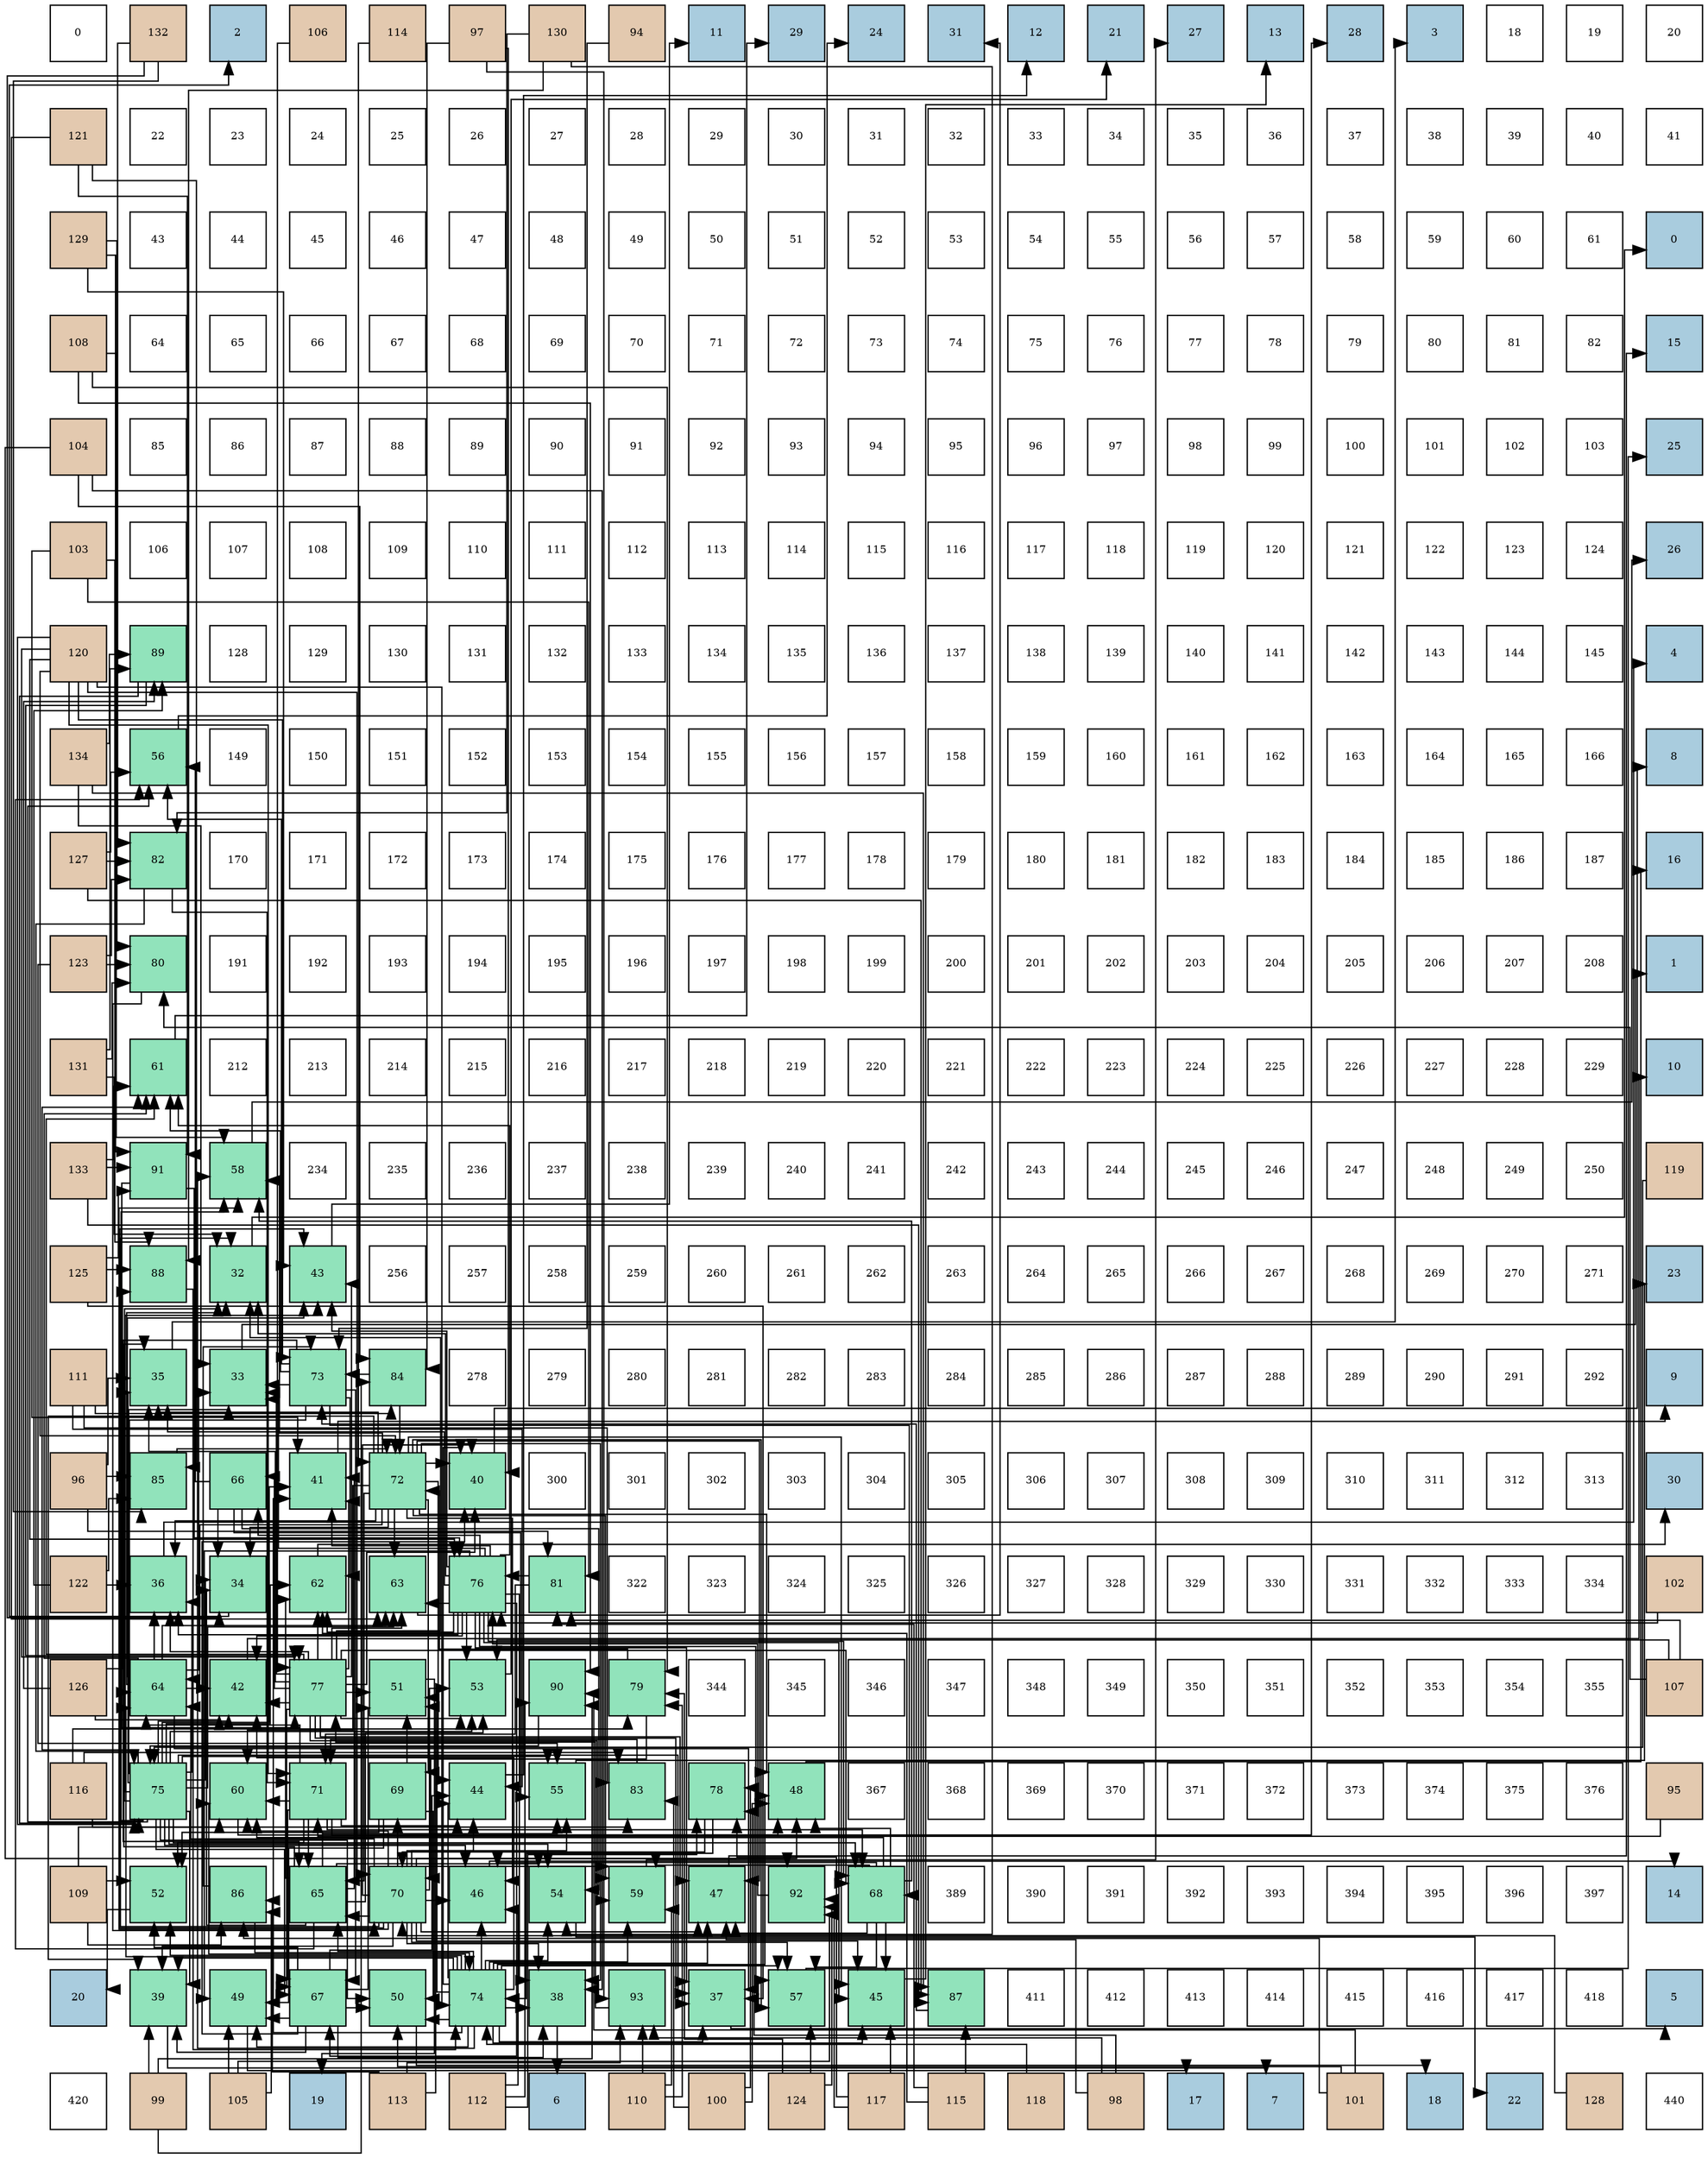 digraph layout{
 rankdir=TB;
 splines=ortho;
 node [style=filled shape=square fixedsize=true width=0.6];
0[label="0", fontsize=8, fillcolor="#ffffff"];
1[label="132", fontsize=8, fillcolor="#e3c9af"];
2[label="2", fontsize=8, fillcolor="#a9ccde"];
3[label="106", fontsize=8, fillcolor="#e3c9af"];
4[label="114", fontsize=8, fillcolor="#e3c9af"];
5[label="97", fontsize=8, fillcolor="#e3c9af"];
6[label="130", fontsize=8, fillcolor="#e3c9af"];
7[label="94", fontsize=8, fillcolor="#e3c9af"];
8[label="11", fontsize=8, fillcolor="#a9ccde"];
9[label="29", fontsize=8, fillcolor="#a9ccde"];
10[label="24", fontsize=8, fillcolor="#a9ccde"];
11[label="31", fontsize=8, fillcolor="#a9ccde"];
12[label="12", fontsize=8, fillcolor="#a9ccde"];
13[label="21", fontsize=8, fillcolor="#a9ccde"];
14[label="27", fontsize=8, fillcolor="#a9ccde"];
15[label="13", fontsize=8, fillcolor="#a9ccde"];
16[label="28", fontsize=8, fillcolor="#a9ccde"];
17[label="3", fontsize=8, fillcolor="#a9ccde"];
18[label="18", fontsize=8, fillcolor="#ffffff"];
19[label="19", fontsize=8, fillcolor="#ffffff"];
20[label="20", fontsize=8, fillcolor="#ffffff"];
21[label="121", fontsize=8, fillcolor="#e3c9af"];
22[label="22", fontsize=8, fillcolor="#ffffff"];
23[label="23", fontsize=8, fillcolor="#ffffff"];
24[label="24", fontsize=8, fillcolor="#ffffff"];
25[label="25", fontsize=8, fillcolor="#ffffff"];
26[label="26", fontsize=8, fillcolor="#ffffff"];
27[label="27", fontsize=8, fillcolor="#ffffff"];
28[label="28", fontsize=8, fillcolor="#ffffff"];
29[label="29", fontsize=8, fillcolor="#ffffff"];
30[label="30", fontsize=8, fillcolor="#ffffff"];
31[label="31", fontsize=8, fillcolor="#ffffff"];
32[label="32", fontsize=8, fillcolor="#ffffff"];
33[label="33", fontsize=8, fillcolor="#ffffff"];
34[label="34", fontsize=8, fillcolor="#ffffff"];
35[label="35", fontsize=8, fillcolor="#ffffff"];
36[label="36", fontsize=8, fillcolor="#ffffff"];
37[label="37", fontsize=8, fillcolor="#ffffff"];
38[label="38", fontsize=8, fillcolor="#ffffff"];
39[label="39", fontsize=8, fillcolor="#ffffff"];
40[label="40", fontsize=8, fillcolor="#ffffff"];
41[label="41", fontsize=8, fillcolor="#ffffff"];
42[label="129", fontsize=8, fillcolor="#e3c9af"];
43[label="43", fontsize=8, fillcolor="#ffffff"];
44[label="44", fontsize=8, fillcolor="#ffffff"];
45[label="45", fontsize=8, fillcolor="#ffffff"];
46[label="46", fontsize=8, fillcolor="#ffffff"];
47[label="47", fontsize=8, fillcolor="#ffffff"];
48[label="48", fontsize=8, fillcolor="#ffffff"];
49[label="49", fontsize=8, fillcolor="#ffffff"];
50[label="50", fontsize=8, fillcolor="#ffffff"];
51[label="51", fontsize=8, fillcolor="#ffffff"];
52[label="52", fontsize=8, fillcolor="#ffffff"];
53[label="53", fontsize=8, fillcolor="#ffffff"];
54[label="54", fontsize=8, fillcolor="#ffffff"];
55[label="55", fontsize=8, fillcolor="#ffffff"];
56[label="56", fontsize=8, fillcolor="#ffffff"];
57[label="57", fontsize=8, fillcolor="#ffffff"];
58[label="58", fontsize=8, fillcolor="#ffffff"];
59[label="59", fontsize=8, fillcolor="#ffffff"];
60[label="60", fontsize=8, fillcolor="#ffffff"];
61[label="61", fontsize=8, fillcolor="#ffffff"];
62[label="0", fontsize=8, fillcolor="#a9ccde"];
63[label="108", fontsize=8, fillcolor="#e3c9af"];
64[label="64", fontsize=8, fillcolor="#ffffff"];
65[label="65", fontsize=8, fillcolor="#ffffff"];
66[label="66", fontsize=8, fillcolor="#ffffff"];
67[label="67", fontsize=8, fillcolor="#ffffff"];
68[label="68", fontsize=8, fillcolor="#ffffff"];
69[label="69", fontsize=8, fillcolor="#ffffff"];
70[label="70", fontsize=8, fillcolor="#ffffff"];
71[label="71", fontsize=8, fillcolor="#ffffff"];
72[label="72", fontsize=8, fillcolor="#ffffff"];
73[label="73", fontsize=8, fillcolor="#ffffff"];
74[label="74", fontsize=8, fillcolor="#ffffff"];
75[label="75", fontsize=8, fillcolor="#ffffff"];
76[label="76", fontsize=8, fillcolor="#ffffff"];
77[label="77", fontsize=8, fillcolor="#ffffff"];
78[label="78", fontsize=8, fillcolor="#ffffff"];
79[label="79", fontsize=8, fillcolor="#ffffff"];
80[label="80", fontsize=8, fillcolor="#ffffff"];
81[label="81", fontsize=8, fillcolor="#ffffff"];
82[label="82", fontsize=8, fillcolor="#ffffff"];
83[label="15", fontsize=8, fillcolor="#a9ccde"];
84[label="104", fontsize=8, fillcolor="#e3c9af"];
85[label="85", fontsize=8, fillcolor="#ffffff"];
86[label="86", fontsize=8, fillcolor="#ffffff"];
87[label="87", fontsize=8, fillcolor="#ffffff"];
88[label="88", fontsize=8, fillcolor="#ffffff"];
89[label="89", fontsize=8, fillcolor="#ffffff"];
90[label="90", fontsize=8, fillcolor="#ffffff"];
91[label="91", fontsize=8, fillcolor="#ffffff"];
92[label="92", fontsize=8, fillcolor="#ffffff"];
93[label="93", fontsize=8, fillcolor="#ffffff"];
94[label="94", fontsize=8, fillcolor="#ffffff"];
95[label="95", fontsize=8, fillcolor="#ffffff"];
96[label="96", fontsize=8, fillcolor="#ffffff"];
97[label="97", fontsize=8, fillcolor="#ffffff"];
98[label="98", fontsize=8, fillcolor="#ffffff"];
99[label="99", fontsize=8, fillcolor="#ffffff"];
100[label="100", fontsize=8, fillcolor="#ffffff"];
101[label="101", fontsize=8, fillcolor="#ffffff"];
102[label="102", fontsize=8, fillcolor="#ffffff"];
103[label="103", fontsize=8, fillcolor="#ffffff"];
104[label="25", fontsize=8, fillcolor="#a9ccde"];
105[label="103", fontsize=8, fillcolor="#e3c9af"];
106[label="106", fontsize=8, fillcolor="#ffffff"];
107[label="107", fontsize=8, fillcolor="#ffffff"];
108[label="108", fontsize=8, fillcolor="#ffffff"];
109[label="109", fontsize=8, fillcolor="#ffffff"];
110[label="110", fontsize=8, fillcolor="#ffffff"];
111[label="111", fontsize=8, fillcolor="#ffffff"];
112[label="112", fontsize=8, fillcolor="#ffffff"];
113[label="113", fontsize=8, fillcolor="#ffffff"];
114[label="114", fontsize=8, fillcolor="#ffffff"];
115[label="115", fontsize=8, fillcolor="#ffffff"];
116[label="116", fontsize=8, fillcolor="#ffffff"];
117[label="117", fontsize=8, fillcolor="#ffffff"];
118[label="118", fontsize=8, fillcolor="#ffffff"];
119[label="119", fontsize=8, fillcolor="#ffffff"];
120[label="120", fontsize=8, fillcolor="#ffffff"];
121[label="121", fontsize=8, fillcolor="#ffffff"];
122[label="122", fontsize=8, fillcolor="#ffffff"];
123[label="123", fontsize=8, fillcolor="#ffffff"];
124[label="124", fontsize=8, fillcolor="#ffffff"];
125[label="26", fontsize=8, fillcolor="#a9ccde"];
126[label="120", fontsize=8, fillcolor="#e3c9af"];
127[label="89", fontsize=8, fillcolor="#91e3bb"];
128[label="128", fontsize=8, fillcolor="#ffffff"];
129[label="129", fontsize=8, fillcolor="#ffffff"];
130[label="130", fontsize=8, fillcolor="#ffffff"];
131[label="131", fontsize=8, fillcolor="#ffffff"];
132[label="132", fontsize=8, fillcolor="#ffffff"];
133[label="133", fontsize=8, fillcolor="#ffffff"];
134[label="134", fontsize=8, fillcolor="#ffffff"];
135[label="135", fontsize=8, fillcolor="#ffffff"];
136[label="136", fontsize=8, fillcolor="#ffffff"];
137[label="137", fontsize=8, fillcolor="#ffffff"];
138[label="138", fontsize=8, fillcolor="#ffffff"];
139[label="139", fontsize=8, fillcolor="#ffffff"];
140[label="140", fontsize=8, fillcolor="#ffffff"];
141[label="141", fontsize=8, fillcolor="#ffffff"];
142[label="142", fontsize=8, fillcolor="#ffffff"];
143[label="143", fontsize=8, fillcolor="#ffffff"];
144[label="144", fontsize=8, fillcolor="#ffffff"];
145[label="145", fontsize=8, fillcolor="#ffffff"];
146[label="4", fontsize=8, fillcolor="#a9ccde"];
147[label="134", fontsize=8, fillcolor="#e3c9af"];
148[label="56", fontsize=8, fillcolor="#91e3bb"];
149[label="149", fontsize=8, fillcolor="#ffffff"];
150[label="150", fontsize=8, fillcolor="#ffffff"];
151[label="151", fontsize=8, fillcolor="#ffffff"];
152[label="152", fontsize=8, fillcolor="#ffffff"];
153[label="153", fontsize=8, fillcolor="#ffffff"];
154[label="154", fontsize=8, fillcolor="#ffffff"];
155[label="155", fontsize=8, fillcolor="#ffffff"];
156[label="156", fontsize=8, fillcolor="#ffffff"];
157[label="157", fontsize=8, fillcolor="#ffffff"];
158[label="158", fontsize=8, fillcolor="#ffffff"];
159[label="159", fontsize=8, fillcolor="#ffffff"];
160[label="160", fontsize=8, fillcolor="#ffffff"];
161[label="161", fontsize=8, fillcolor="#ffffff"];
162[label="162", fontsize=8, fillcolor="#ffffff"];
163[label="163", fontsize=8, fillcolor="#ffffff"];
164[label="164", fontsize=8, fillcolor="#ffffff"];
165[label="165", fontsize=8, fillcolor="#ffffff"];
166[label="166", fontsize=8, fillcolor="#ffffff"];
167[label="8", fontsize=8, fillcolor="#a9ccde"];
168[label="127", fontsize=8, fillcolor="#e3c9af"];
169[label="82", fontsize=8, fillcolor="#91e3bb"];
170[label="170", fontsize=8, fillcolor="#ffffff"];
171[label="171", fontsize=8, fillcolor="#ffffff"];
172[label="172", fontsize=8, fillcolor="#ffffff"];
173[label="173", fontsize=8, fillcolor="#ffffff"];
174[label="174", fontsize=8, fillcolor="#ffffff"];
175[label="175", fontsize=8, fillcolor="#ffffff"];
176[label="176", fontsize=8, fillcolor="#ffffff"];
177[label="177", fontsize=8, fillcolor="#ffffff"];
178[label="178", fontsize=8, fillcolor="#ffffff"];
179[label="179", fontsize=8, fillcolor="#ffffff"];
180[label="180", fontsize=8, fillcolor="#ffffff"];
181[label="181", fontsize=8, fillcolor="#ffffff"];
182[label="182", fontsize=8, fillcolor="#ffffff"];
183[label="183", fontsize=8, fillcolor="#ffffff"];
184[label="184", fontsize=8, fillcolor="#ffffff"];
185[label="185", fontsize=8, fillcolor="#ffffff"];
186[label="186", fontsize=8, fillcolor="#ffffff"];
187[label="187", fontsize=8, fillcolor="#ffffff"];
188[label="16", fontsize=8, fillcolor="#a9ccde"];
189[label="123", fontsize=8, fillcolor="#e3c9af"];
190[label="80", fontsize=8, fillcolor="#91e3bb"];
191[label="191", fontsize=8, fillcolor="#ffffff"];
192[label="192", fontsize=8, fillcolor="#ffffff"];
193[label="193", fontsize=8, fillcolor="#ffffff"];
194[label="194", fontsize=8, fillcolor="#ffffff"];
195[label="195", fontsize=8, fillcolor="#ffffff"];
196[label="196", fontsize=8, fillcolor="#ffffff"];
197[label="197", fontsize=8, fillcolor="#ffffff"];
198[label="198", fontsize=8, fillcolor="#ffffff"];
199[label="199", fontsize=8, fillcolor="#ffffff"];
200[label="200", fontsize=8, fillcolor="#ffffff"];
201[label="201", fontsize=8, fillcolor="#ffffff"];
202[label="202", fontsize=8, fillcolor="#ffffff"];
203[label="203", fontsize=8, fillcolor="#ffffff"];
204[label="204", fontsize=8, fillcolor="#ffffff"];
205[label="205", fontsize=8, fillcolor="#ffffff"];
206[label="206", fontsize=8, fillcolor="#ffffff"];
207[label="207", fontsize=8, fillcolor="#ffffff"];
208[label="208", fontsize=8, fillcolor="#ffffff"];
209[label="1", fontsize=8, fillcolor="#a9ccde"];
210[label="131", fontsize=8, fillcolor="#e3c9af"];
211[label="61", fontsize=8, fillcolor="#91e3bb"];
212[label="212", fontsize=8, fillcolor="#ffffff"];
213[label="213", fontsize=8, fillcolor="#ffffff"];
214[label="214", fontsize=8, fillcolor="#ffffff"];
215[label="215", fontsize=8, fillcolor="#ffffff"];
216[label="216", fontsize=8, fillcolor="#ffffff"];
217[label="217", fontsize=8, fillcolor="#ffffff"];
218[label="218", fontsize=8, fillcolor="#ffffff"];
219[label="219", fontsize=8, fillcolor="#ffffff"];
220[label="220", fontsize=8, fillcolor="#ffffff"];
221[label="221", fontsize=8, fillcolor="#ffffff"];
222[label="222", fontsize=8, fillcolor="#ffffff"];
223[label="223", fontsize=8, fillcolor="#ffffff"];
224[label="224", fontsize=8, fillcolor="#ffffff"];
225[label="225", fontsize=8, fillcolor="#ffffff"];
226[label="226", fontsize=8, fillcolor="#ffffff"];
227[label="227", fontsize=8, fillcolor="#ffffff"];
228[label="228", fontsize=8, fillcolor="#ffffff"];
229[label="229", fontsize=8, fillcolor="#ffffff"];
230[label="10", fontsize=8, fillcolor="#a9ccde"];
231[label="133", fontsize=8, fillcolor="#e3c9af"];
232[label="91", fontsize=8, fillcolor="#91e3bb"];
233[label="58", fontsize=8, fillcolor="#91e3bb"];
234[label="234", fontsize=8, fillcolor="#ffffff"];
235[label="235", fontsize=8, fillcolor="#ffffff"];
236[label="236", fontsize=8, fillcolor="#ffffff"];
237[label="237", fontsize=8, fillcolor="#ffffff"];
238[label="238", fontsize=8, fillcolor="#ffffff"];
239[label="239", fontsize=8, fillcolor="#ffffff"];
240[label="240", fontsize=8, fillcolor="#ffffff"];
241[label="241", fontsize=8, fillcolor="#ffffff"];
242[label="242", fontsize=8, fillcolor="#ffffff"];
243[label="243", fontsize=8, fillcolor="#ffffff"];
244[label="244", fontsize=8, fillcolor="#ffffff"];
245[label="245", fontsize=8, fillcolor="#ffffff"];
246[label="246", fontsize=8, fillcolor="#ffffff"];
247[label="247", fontsize=8, fillcolor="#ffffff"];
248[label="248", fontsize=8, fillcolor="#ffffff"];
249[label="249", fontsize=8, fillcolor="#ffffff"];
250[label="250", fontsize=8, fillcolor="#ffffff"];
251[label="119", fontsize=8, fillcolor="#e3c9af"];
252[label="125", fontsize=8, fillcolor="#e3c9af"];
253[label="88", fontsize=8, fillcolor="#91e3bb"];
254[label="32", fontsize=8, fillcolor="#91e3bb"];
255[label="43", fontsize=8, fillcolor="#91e3bb"];
256[label="256", fontsize=8, fillcolor="#ffffff"];
257[label="257", fontsize=8, fillcolor="#ffffff"];
258[label="258", fontsize=8, fillcolor="#ffffff"];
259[label="259", fontsize=8, fillcolor="#ffffff"];
260[label="260", fontsize=8, fillcolor="#ffffff"];
261[label="261", fontsize=8, fillcolor="#ffffff"];
262[label="262", fontsize=8, fillcolor="#ffffff"];
263[label="263", fontsize=8, fillcolor="#ffffff"];
264[label="264", fontsize=8, fillcolor="#ffffff"];
265[label="265", fontsize=8, fillcolor="#ffffff"];
266[label="266", fontsize=8, fillcolor="#ffffff"];
267[label="267", fontsize=8, fillcolor="#ffffff"];
268[label="268", fontsize=8, fillcolor="#ffffff"];
269[label="269", fontsize=8, fillcolor="#ffffff"];
270[label="270", fontsize=8, fillcolor="#ffffff"];
271[label="271", fontsize=8, fillcolor="#ffffff"];
272[label="23", fontsize=8, fillcolor="#a9ccde"];
273[label="111", fontsize=8, fillcolor="#e3c9af"];
274[label="35", fontsize=8, fillcolor="#91e3bb"];
275[label="33", fontsize=8, fillcolor="#91e3bb"];
276[label="73", fontsize=8, fillcolor="#91e3bb"];
277[label="84", fontsize=8, fillcolor="#91e3bb"];
278[label="278", fontsize=8, fillcolor="#ffffff"];
279[label="279", fontsize=8, fillcolor="#ffffff"];
280[label="280", fontsize=8, fillcolor="#ffffff"];
281[label="281", fontsize=8, fillcolor="#ffffff"];
282[label="282", fontsize=8, fillcolor="#ffffff"];
283[label="283", fontsize=8, fillcolor="#ffffff"];
284[label="284", fontsize=8, fillcolor="#ffffff"];
285[label="285", fontsize=8, fillcolor="#ffffff"];
286[label="286", fontsize=8, fillcolor="#ffffff"];
287[label="287", fontsize=8, fillcolor="#ffffff"];
288[label="288", fontsize=8, fillcolor="#ffffff"];
289[label="289", fontsize=8, fillcolor="#ffffff"];
290[label="290", fontsize=8, fillcolor="#ffffff"];
291[label="291", fontsize=8, fillcolor="#ffffff"];
292[label="292", fontsize=8, fillcolor="#ffffff"];
293[label="9", fontsize=8, fillcolor="#a9ccde"];
294[label="96", fontsize=8, fillcolor="#e3c9af"];
295[label="85", fontsize=8, fillcolor="#91e3bb"];
296[label="66", fontsize=8, fillcolor="#91e3bb"];
297[label="41", fontsize=8, fillcolor="#91e3bb"];
298[label="72", fontsize=8, fillcolor="#91e3bb"];
299[label="40", fontsize=8, fillcolor="#91e3bb"];
300[label="300", fontsize=8, fillcolor="#ffffff"];
301[label="301", fontsize=8, fillcolor="#ffffff"];
302[label="302", fontsize=8, fillcolor="#ffffff"];
303[label="303", fontsize=8, fillcolor="#ffffff"];
304[label="304", fontsize=8, fillcolor="#ffffff"];
305[label="305", fontsize=8, fillcolor="#ffffff"];
306[label="306", fontsize=8, fillcolor="#ffffff"];
307[label="307", fontsize=8, fillcolor="#ffffff"];
308[label="308", fontsize=8, fillcolor="#ffffff"];
309[label="309", fontsize=8, fillcolor="#ffffff"];
310[label="310", fontsize=8, fillcolor="#ffffff"];
311[label="311", fontsize=8, fillcolor="#ffffff"];
312[label="312", fontsize=8, fillcolor="#ffffff"];
313[label="313", fontsize=8, fillcolor="#ffffff"];
314[label="30", fontsize=8, fillcolor="#a9ccde"];
315[label="122", fontsize=8, fillcolor="#e3c9af"];
316[label="36", fontsize=8, fillcolor="#91e3bb"];
317[label="34", fontsize=8, fillcolor="#91e3bb"];
318[label="62", fontsize=8, fillcolor="#91e3bb"];
319[label="63", fontsize=8, fillcolor="#91e3bb"];
320[label="76", fontsize=8, fillcolor="#91e3bb"];
321[label="81", fontsize=8, fillcolor="#91e3bb"];
322[label="322", fontsize=8, fillcolor="#ffffff"];
323[label="323", fontsize=8, fillcolor="#ffffff"];
324[label="324", fontsize=8, fillcolor="#ffffff"];
325[label="325", fontsize=8, fillcolor="#ffffff"];
326[label="326", fontsize=8, fillcolor="#ffffff"];
327[label="327", fontsize=8, fillcolor="#ffffff"];
328[label="328", fontsize=8, fillcolor="#ffffff"];
329[label="329", fontsize=8, fillcolor="#ffffff"];
330[label="330", fontsize=8, fillcolor="#ffffff"];
331[label="331", fontsize=8, fillcolor="#ffffff"];
332[label="332", fontsize=8, fillcolor="#ffffff"];
333[label="333", fontsize=8, fillcolor="#ffffff"];
334[label="334", fontsize=8, fillcolor="#ffffff"];
335[label="102", fontsize=8, fillcolor="#e3c9af"];
336[label="126", fontsize=8, fillcolor="#e3c9af"];
337[label="64", fontsize=8, fillcolor="#91e3bb"];
338[label="42", fontsize=8, fillcolor="#91e3bb"];
339[label="77", fontsize=8, fillcolor="#91e3bb"];
340[label="51", fontsize=8, fillcolor="#91e3bb"];
341[label="53", fontsize=8, fillcolor="#91e3bb"];
342[label="90", fontsize=8, fillcolor="#91e3bb"];
343[label="79", fontsize=8, fillcolor="#91e3bb"];
344[label="344", fontsize=8, fillcolor="#ffffff"];
345[label="345", fontsize=8, fillcolor="#ffffff"];
346[label="346", fontsize=8, fillcolor="#ffffff"];
347[label="347", fontsize=8, fillcolor="#ffffff"];
348[label="348", fontsize=8, fillcolor="#ffffff"];
349[label="349", fontsize=8, fillcolor="#ffffff"];
350[label="350", fontsize=8, fillcolor="#ffffff"];
351[label="351", fontsize=8, fillcolor="#ffffff"];
352[label="352", fontsize=8, fillcolor="#ffffff"];
353[label="353", fontsize=8, fillcolor="#ffffff"];
354[label="354", fontsize=8, fillcolor="#ffffff"];
355[label="355", fontsize=8, fillcolor="#ffffff"];
356[label="107", fontsize=8, fillcolor="#e3c9af"];
357[label="116", fontsize=8, fillcolor="#e3c9af"];
358[label="75", fontsize=8, fillcolor="#91e3bb"];
359[label="60", fontsize=8, fillcolor="#91e3bb"];
360[label="71", fontsize=8, fillcolor="#91e3bb"];
361[label="69", fontsize=8, fillcolor="#91e3bb"];
362[label="44", fontsize=8, fillcolor="#91e3bb"];
363[label="55", fontsize=8, fillcolor="#91e3bb"];
364[label="83", fontsize=8, fillcolor="#91e3bb"];
365[label="78", fontsize=8, fillcolor="#91e3bb"];
366[label="48", fontsize=8, fillcolor="#91e3bb"];
367[label="367", fontsize=8, fillcolor="#ffffff"];
368[label="368", fontsize=8, fillcolor="#ffffff"];
369[label="369", fontsize=8, fillcolor="#ffffff"];
370[label="370", fontsize=8, fillcolor="#ffffff"];
371[label="371", fontsize=8, fillcolor="#ffffff"];
372[label="372", fontsize=8, fillcolor="#ffffff"];
373[label="373", fontsize=8, fillcolor="#ffffff"];
374[label="374", fontsize=8, fillcolor="#ffffff"];
375[label="375", fontsize=8, fillcolor="#ffffff"];
376[label="376", fontsize=8, fillcolor="#ffffff"];
377[label="95", fontsize=8, fillcolor="#e3c9af"];
378[label="109", fontsize=8, fillcolor="#e3c9af"];
379[label="52", fontsize=8, fillcolor="#91e3bb"];
380[label="86", fontsize=8, fillcolor="#91e3bb"];
381[label="65", fontsize=8, fillcolor="#91e3bb"];
382[label="70", fontsize=8, fillcolor="#91e3bb"];
383[label="46", fontsize=8, fillcolor="#91e3bb"];
384[label="54", fontsize=8, fillcolor="#91e3bb"];
385[label="59", fontsize=8, fillcolor="#91e3bb"];
386[label="47", fontsize=8, fillcolor="#91e3bb"];
387[label="92", fontsize=8, fillcolor="#91e3bb"];
388[label="68", fontsize=8, fillcolor="#91e3bb"];
389[label="389", fontsize=8, fillcolor="#ffffff"];
390[label="390", fontsize=8, fillcolor="#ffffff"];
391[label="391", fontsize=8, fillcolor="#ffffff"];
392[label="392", fontsize=8, fillcolor="#ffffff"];
393[label="393", fontsize=8, fillcolor="#ffffff"];
394[label="394", fontsize=8, fillcolor="#ffffff"];
395[label="395", fontsize=8, fillcolor="#ffffff"];
396[label="396", fontsize=8, fillcolor="#ffffff"];
397[label="397", fontsize=8, fillcolor="#ffffff"];
398[label="14", fontsize=8, fillcolor="#a9ccde"];
399[label="20", fontsize=8, fillcolor="#a9ccde"];
400[label="39", fontsize=8, fillcolor="#91e3bb"];
401[label="49", fontsize=8, fillcolor="#91e3bb"];
402[label="67", fontsize=8, fillcolor="#91e3bb"];
403[label="50", fontsize=8, fillcolor="#91e3bb"];
404[label="74", fontsize=8, fillcolor="#91e3bb"];
405[label="38", fontsize=8, fillcolor="#91e3bb"];
406[label="93", fontsize=8, fillcolor="#91e3bb"];
407[label="37", fontsize=8, fillcolor="#91e3bb"];
408[label="57", fontsize=8, fillcolor="#91e3bb"];
409[label="45", fontsize=8, fillcolor="#91e3bb"];
410[label="87", fontsize=8, fillcolor="#91e3bb"];
411[label="411", fontsize=8, fillcolor="#ffffff"];
412[label="412", fontsize=8, fillcolor="#ffffff"];
413[label="413", fontsize=8, fillcolor="#ffffff"];
414[label="414", fontsize=8, fillcolor="#ffffff"];
415[label="415", fontsize=8, fillcolor="#ffffff"];
416[label="416", fontsize=8, fillcolor="#ffffff"];
417[label="417", fontsize=8, fillcolor="#ffffff"];
418[label="418", fontsize=8, fillcolor="#ffffff"];
419[label="5", fontsize=8, fillcolor="#a9ccde"];
420[label="420", fontsize=8, fillcolor="#ffffff"];
421[label="99", fontsize=8, fillcolor="#e3c9af"];
422[label="105", fontsize=8, fillcolor="#e3c9af"];
423[label="19", fontsize=8, fillcolor="#a9ccde"];
424[label="113", fontsize=8, fillcolor="#e3c9af"];
425[label="112", fontsize=8, fillcolor="#e3c9af"];
426[label="6", fontsize=8, fillcolor="#a9ccde"];
427[label="110", fontsize=8, fillcolor="#e3c9af"];
428[label="100", fontsize=8, fillcolor="#e3c9af"];
429[label="124", fontsize=8, fillcolor="#e3c9af"];
430[label="117", fontsize=8, fillcolor="#e3c9af"];
431[label="115", fontsize=8, fillcolor="#e3c9af"];
432[label="118", fontsize=8, fillcolor="#e3c9af"];
433[label="98", fontsize=8, fillcolor="#e3c9af"];
434[label="17", fontsize=8, fillcolor="#a9ccde"];
435[label="7", fontsize=8, fillcolor="#a9ccde"];
436[label="101", fontsize=8, fillcolor="#e3c9af"];
437[label="18", fontsize=8, fillcolor="#a9ccde"];
438[label="22", fontsize=8, fillcolor="#a9ccde"];
439[label="128", fontsize=8, fillcolor="#e3c9af"];
440[label="440", fontsize=8, fillcolor="#ffffff"];
edge [constraint=false, style=vis];254 -> 62;
275 -> 209;
317 -> 2;
274 -> 17;
316 -> 146;
407 -> 419;
405 -> 426;
400 -> 435;
299 -> 167;
297 -> 293;
338 -> 230;
255 -> 8;
362 -> 12;
409 -> 15;
383 -> 398;
386 -> 83;
366 -> 188;
401 -> 434;
403 -> 437;
340 -> 423;
379 -> 399;
341 -> 13;
384 -> 438;
363 -> 272;
148 -> 10;
408 -> 104;
233 -> 125;
385 -> 14;
359 -> 16;
211 -> 9;
318 -> 314;
319 -> 11;
337 -> 254;
337 -> 275;
337 -> 316;
337 -> 407;
337 -> 338;
337 -> 255;
337 -> 211;
337 -> 319;
381 -> 317;
381 -> 274;
381 -> 297;
381 -> 341;
381 -> 384;
381 -> 363;
381 -> 148;
381 -> 318;
296 -> 317;
296 -> 384;
296 -> 363;
296 -> 148;
402 -> 405;
402 -> 400;
402 -> 299;
402 -> 362;
402 -> 401;
402 -> 403;
402 -> 340;
402 -> 379;
388 -> 409;
388 -> 383;
388 -> 386;
388 -> 366;
388 -> 408;
388 -> 233;
388 -> 385;
388 -> 359;
361 -> 401;
361 -> 403;
361 -> 340;
361 -> 379;
382 -> 254;
382 -> 405;
382 -> 400;
382 -> 299;
382 -> 255;
382 -> 362;
382 -> 409;
382 -> 383;
382 -> 386;
382 -> 366;
382 -> 341;
382 -> 363;
382 -> 408;
382 -> 233;
382 -> 385;
382 -> 359;
382 -> 337;
382 -> 381;
382 -> 361;
360 -> 362;
360 -> 366;
360 -> 379;
360 -> 359;
360 -> 337;
360 -> 381;
360 -> 402;
360 -> 388;
298 -> 317;
298 -> 274;
298 -> 316;
298 -> 405;
298 -> 400;
298 -> 299;
298 -> 362;
298 -> 409;
298 -> 383;
298 -> 386;
298 -> 366;
298 -> 408;
298 -> 233;
298 -> 385;
298 -> 359;
298 -> 319;
298 -> 337;
298 -> 381;
298 -> 361;
276 -> 275;
276 -> 148;
276 -> 211;
276 -> 318;
276 -> 337;
276 -> 381;
276 -> 402;
276 -> 388;
404 -> 407;
404 -> 405;
404 -> 400;
404 -> 299;
404 -> 297;
404 -> 338;
404 -> 362;
404 -> 409;
404 -> 383;
404 -> 386;
404 -> 366;
404 -> 401;
404 -> 403;
404 -> 340;
404 -> 379;
404 -> 384;
404 -> 408;
404 -> 233;
404 -> 385;
404 -> 359;
404 -> 337;
404 -> 381;
358 -> 254;
358 -> 275;
358 -> 317;
358 -> 274;
358 -> 316;
358 -> 407;
358 -> 400;
358 -> 297;
358 -> 338;
358 -> 255;
358 -> 383;
358 -> 403;
358 -> 341;
358 -> 384;
358 -> 363;
358 -> 148;
358 -> 233;
358 -> 211;
358 -> 318;
358 -> 319;
358 -> 402;
358 -> 388;
320 -> 254;
320 -> 275;
320 -> 274;
320 -> 316;
320 -> 407;
320 -> 405;
320 -> 297;
320 -> 338;
320 -> 255;
320 -> 409;
320 -> 401;
320 -> 341;
320 -> 408;
320 -> 211;
320 -> 318;
320 -> 319;
320 -> 296;
320 -> 402;
320 -> 388;
339 -> 254;
339 -> 275;
339 -> 274;
339 -> 316;
339 -> 407;
339 -> 299;
339 -> 297;
339 -> 338;
339 -> 255;
339 -> 386;
339 -> 340;
339 -> 341;
339 -> 385;
339 -> 211;
339 -> 318;
339 -> 319;
339 -> 296;
339 -> 402;
339 -> 388;
365 -> 382;
365 -> 404;
343 -> 382;
343 -> 298;
190 -> 382;
321 -> 360;
321 -> 320;
169 -> 360;
169 -> 358;
364 -> 360;
277 -> 298;
277 -> 276;
295 -> 298;
380 -> 276;
380 -> 404;
410 -> 276;
253 -> 404;
127 -> 358;
127 -> 339;
342 -> 358;
232 -> 320;
232 -> 339;
387 -> 320;
406 -> 339;
7 -> 276;
377 -> 360;
294 -> 274;
294 -> 321;
294 -> 295;
5 -> 299;
5 -> 277;
5 -> 406;
433 -> 386;
433 -> 365;
433 -> 406;
421 -> 400;
421 -> 277;
421 -> 342;
428 -> 366;
428 -> 365;
428 -> 364;
436 -> 403;
436 -> 380;
436 -> 342;
335 -> 320;
105 -> 297;
105 -> 321;
105 -> 253;
84 -> 405;
84 -> 277;
84 -> 387;
422 -> 401;
422 -> 380;
422 -> 387;
3 -> 339;
356 -> 341;
356 -> 190;
356 -> 321;
63 -> 233;
63 -> 343;
63 -> 342;
378 -> 379;
378 -> 364;
378 -> 380;
427 -> 385;
427 -> 343;
427 -> 406;
273 -> 362;
273 -> 364;
273 -> 277;
425 -> 383;
425 -> 365;
425 -> 342;
424 -> 340;
424 -> 380;
424 -> 406;
4 -> 298;
431 -> 318;
431 -> 321;
431 -> 410;
357 -> 359;
357 -> 343;
357 -> 364;
430 -> 409;
430 -> 365;
430 -> 387;
432 -> 404;
251 -> 358;
126 -> 382;
126 -> 360;
126 -> 298;
126 -> 276;
126 -> 404;
126 -> 358;
126 -> 320;
126 -> 339;
21 -> 319;
21 -> 295;
21 -> 232;
315 -> 316;
315 -> 295;
315 -> 127;
189 -> 363;
189 -> 190;
189 -> 169;
429 -> 408;
429 -> 343;
429 -> 387;
252 -> 407;
252 -> 253;
252 -> 232;
336 -> 338;
336 -> 253;
336 -> 127;
168 -> 148;
168 -> 169;
168 -> 410;
439 -> 382;
42 -> 255;
42 -> 190;
42 -> 232;
6 -> 384;
6 -> 169;
6 -> 253;
210 -> 254;
210 -> 190;
210 -> 127;
1 -> 317;
1 -> 169;
1 -> 295;
231 -> 211;
231 -> 410;
231 -> 232;
147 -> 275;
147 -> 410;
147 -> 127;
edge [constraint=true, style=invis];
0 -> 21 -> 42 -> 63 -> 84 -> 105 -> 126 -> 147 -> 168 -> 189 -> 210 -> 231 -> 252 -> 273 -> 294 -> 315 -> 336 -> 357 -> 378 -> 399 -> 420;
1 -> 22 -> 43 -> 64 -> 85 -> 106 -> 127 -> 148 -> 169 -> 190 -> 211 -> 232 -> 253 -> 274 -> 295 -> 316 -> 337 -> 358 -> 379 -> 400 -> 421;
2 -> 23 -> 44 -> 65 -> 86 -> 107 -> 128 -> 149 -> 170 -> 191 -> 212 -> 233 -> 254 -> 275 -> 296 -> 317 -> 338 -> 359 -> 380 -> 401 -> 422;
3 -> 24 -> 45 -> 66 -> 87 -> 108 -> 129 -> 150 -> 171 -> 192 -> 213 -> 234 -> 255 -> 276 -> 297 -> 318 -> 339 -> 360 -> 381 -> 402 -> 423;
4 -> 25 -> 46 -> 67 -> 88 -> 109 -> 130 -> 151 -> 172 -> 193 -> 214 -> 235 -> 256 -> 277 -> 298 -> 319 -> 340 -> 361 -> 382 -> 403 -> 424;
5 -> 26 -> 47 -> 68 -> 89 -> 110 -> 131 -> 152 -> 173 -> 194 -> 215 -> 236 -> 257 -> 278 -> 299 -> 320 -> 341 -> 362 -> 383 -> 404 -> 425;
6 -> 27 -> 48 -> 69 -> 90 -> 111 -> 132 -> 153 -> 174 -> 195 -> 216 -> 237 -> 258 -> 279 -> 300 -> 321 -> 342 -> 363 -> 384 -> 405 -> 426;
7 -> 28 -> 49 -> 70 -> 91 -> 112 -> 133 -> 154 -> 175 -> 196 -> 217 -> 238 -> 259 -> 280 -> 301 -> 322 -> 343 -> 364 -> 385 -> 406 -> 427;
8 -> 29 -> 50 -> 71 -> 92 -> 113 -> 134 -> 155 -> 176 -> 197 -> 218 -> 239 -> 260 -> 281 -> 302 -> 323 -> 344 -> 365 -> 386 -> 407 -> 428;
9 -> 30 -> 51 -> 72 -> 93 -> 114 -> 135 -> 156 -> 177 -> 198 -> 219 -> 240 -> 261 -> 282 -> 303 -> 324 -> 345 -> 366 -> 387 -> 408 -> 429;
10 -> 31 -> 52 -> 73 -> 94 -> 115 -> 136 -> 157 -> 178 -> 199 -> 220 -> 241 -> 262 -> 283 -> 304 -> 325 -> 346 -> 367 -> 388 -> 409 -> 430;
11 -> 32 -> 53 -> 74 -> 95 -> 116 -> 137 -> 158 -> 179 -> 200 -> 221 -> 242 -> 263 -> 284 -> 305 -> 326 -> 347 -> 368 -> 389 -> 410 -> 431;
12 -> 33 -> 54 -> 75 -> 96 -> 117 -> 138 -> 159 -> 180 -> 201 -> 222 -> 243 -> 264 -> 285 -> 306 -> 327 -> 348 -> 369 -> 390 -> 411 -> 432;
13 -> 34 -> 55 -> 76 -> 97 -> 118 -> 139 -> 160 -> 181 -> 202 -> 223 -> 244 -> 265 -> 286 -> 307 -> 328 -> 349 -> 370 -> 391 -> 412 -> 433;
14 -> 35 -> 56 -> 77 -> 98 -> 119 -> 140 -> 161 -> 182 -> 203 -> 224 -> 245 -> 266 -> 287 -> 308 -> 329 -> 350 -> 371 -> 392 -> 413 -> 434;
15 -> 36 -> 57 -> 78 -> 99 -> 120 -> 141 -> 162 -> 183 -> 204 -> 225 -> 246 -> 267 -> 288 -> 309 -> 330 -> 351 -> 372 -> 393 -> 414 -> 435;
16 -> 37 -> 58 -> 79 -> 100 -> 121 -> 142 -> 163 -> 184 -> 205 -> 226 -> 247 -> 268 -> 289 -> 310 -> 331 -> 352 -> 373 -> 394 -> 415 -> 436;
17 -> 38 -> 59 -> 80 -> 101 -> 122 -> 143 -> 164 -> 185 -> 206 -> 227 -> 248 -> 269 -> 290 -> 311 -> 332 -> 353 -> 374 -> 395 -> 416 -> 437;
18 -> 39 -> 60 -> 81 -> 102 -> 123 -> 144 -> 165 -> 186 -> 207 -> 228 -> 249 -> 270 -> 291 -> 312 -> 333 -> 354 -> 375 -> 396 -> 417 -> 438;
19 -> 40 -> 61 -> 82 -> 103 -> 124 -> 145 -> 166 -> 187 -> 208 -> 229 -> 250 -> 271 -> 292 -> 313 -> 334 -> 355 -> 376 -> 397 -> 418 -> 439;
20 -> 41 -> 62 -> 83 -> 104 -> 125 -> 146 -> 167 -> 188 -> 209 -> 230 -> 251 -> 272 -> 293 -> 314 -> 335 -> 356 -> 377 -> 398 -> 419 -> 440;
rank = same {0 -> 1 -> 2 -> 3 -> 4 -> 5 -> 6 -> 7 -> 8 -> 9 -> 10 -> 11 -> 12 -> 13 -> 14 -> 15 -> 16 -> 17 -> 18 -> 19 -> 20};
rank = same {21 -> 22 -> 23 -> 24 -> 25 -> 26 -> 27 -> 28 -> 29 -> 30 -> 31 -> 32 -> 33 -> 34 -> 35 -> 36 -> 37 -> 38 -> 39 -> 40 -> 41};
rank = same {42 -> 43 -> 44 -> 45 -> 46 -> 47 -> 48 -> 49 -> 50 -> 51 -> 52 -> 53 -> 54 -> 55 -> 56 -> 57 -> 58 -> 59 -> 60 -> 61 -> 62};
rank = same {63 -> 64 -> 65 -> 66 -> 67 -> 68 -> 69 -> 70 -> 71 -> 72 -> 73 -> 74 -> 75 -> 76 -> 77 -> 78 -> 79 -> 80 -> 81 -> 82 -> 83};
rank = same {84 -> 85 -> 86 -> 87 -> 88 -> 89 -> 90 -> 91 -> 92 -> 93 -> 94 -> 95 -> 96 -> 97 -> 98 -> 99 -> 100 -> 101 -> 102 -> 103 -> 104};
rank = same {105 -> 106 -> 107 -> 108 -> 109 -> 110 -> 111 -> 112 -> 113 -> 114 -> 115 -> 116 -> 117 -> 118 -> 119 -> 120 -> 121 -> 122 -> 123 -> 124 -> 125};
rank = same {126 -> 127 -> 128 -> 129 -> 130 -> 131 -> 132 -> 133 -> 134 -> 135 -> 136 -> 137 -> 138 -> 139 -> 140 -> 141 -> 142 -> 143 -> 144 -> 145 -> 146};
rank = same {147 -> 148 -> 149 -> 150 -> 151 -> 152 -> 153 -> 154 -> 155 -> 156 -> 157 -> 158 -> 159 -> 160 -> 161 -> 162 -> 163 -> 164 -> 165 -> 166 -> 167};
rank = same {168 -> 169 -> 170 -> 171 -> 172 -> 173 -> 174 -> 175 -> 176 -> 177 -> 178 -> 179 -> 180 -> 181 -> 182 -> 183 -> 184 -> 185 -> 186 -> 187 -> 188};
rank = same {189 -> 190 -> 191 -> 192 -> 193 -> 194 -> 195 -> 196 -> 197 -> 198 -> 199 -> 200 -> 201 -> 202 -> 203 -> 204 -> 205 -> 206 -> 207 -> 208 -> 209};
rank = same {210 -> 211 -> 212 -> 213 -> 214 -> 215 -> 216 -> 217 -> 218 -> 219 -> 220 -> 221 -> 222 -> 223 -> 224 -> 225 -> 226 -> 227 -> 228 -> 229 -> 230};
rank = same {231 -> 232 -> 233 -> 234 -> 235 -> 236 -> 237 -> 238 -> 239 -> 240 -> 241 -> 242 -> 243 -> 244 -> 245 -> 246 -> 247 -> 248 -> 249 -> 250 -> 251};
rank = same {252 -> 253 -> 254 -> 255 -> 256 -> 257 -> 258 -> 259 -> 260 -> 261 -> 262 -> 263 -> 264 -> 265 -> 266 -> 267 -> 268 -> 269 -> 270 -> 271 -> 272};
rank = same {273 -> 274 -> 275 -> 276 -> 277 -> 278 -> 279 -> 280 -> 281 -> 282 -> 283 -> 284 -> 285 -> 286 -> 287 -> 288 -> 289 -> 290 -> 291 -> 292 -> 293};
rank = same {294 -> 295 -> 296 -> 297 -> 298 -> 299 -> 300 -> 301 -> 302 -> 303 -> 304 -> 305 -> 306 -> 307 -> 308 -> 309 -> 310 -> 311 -> 312 -> 313 -> 314};
rank = same {315 -> 316 -> 317 -> 318 -> 319 -> 320 -> 321 -> 322 -> 323 -> 324 -> 325 -> 326 -> 327 -> 328 -> 329 -> 330 -> 331 -> 332 -> 333 -> 334 -> 335};
rank = same {336 -> 337 -> 338 -> 339 -> 340 -> 341 -> 342 -> 343 -> 344 -> 345 -> 346 -> 347 -> 348 -> 349 -> 350 -> 351 -> 352 -> 353 -> 354 -> 355 -> 356};
rank = same {357 -> 358 -> 359 -> 360 -> 361 -> 362 -> 363 -> 364 -> 365 -> 366 -> 367 -> 368 -> 369 -> 370 -> 371 -> 372 -> 373 -> 374 -> 375 -> 376 -> 377};
rank = same {378 -> 379 -> 380 -> 381 -> 382 -> 383 -> 384 -> 385 -> 386 -> 387 -> 388 -> 389 -> 390 -> 391 -> 392 -> 393 -> 394 -> 395 -> 396 -> 397 -> 398};
rank = same {399 -> 400 -> 401 -> 402 -> 403 -> 404 -> 405 -> 406 -> 407 -> 408 -> 409 -> 410 -> 411 -> 412 -> 413 -> 414 -> 415 -> 416 -> 417 -> 418 -> 419};
rank = same {420 -> 421 -> 422 -> 423 -> 424 -> 425 -> 426 -> 427 -> 428 -> 429 -> 430 -> 431 -> 432 -> 433 -> 434 -> 435 -> 436 -> 437 -> 438 -> 439 -> 440};
}
